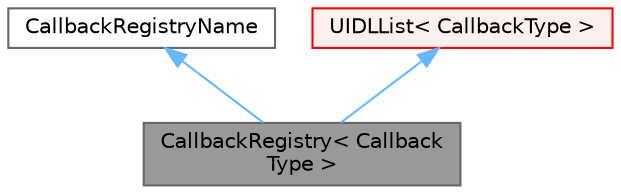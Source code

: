 digraph "CallbackRegistry&lt; CallbackType &gt;"
{
 // LATEX_PDF_SIZE
  bgcolor="transparent";
  edge [fontname=Helvetica,fontsize=10,labelfontname=Helvetica,labelfontsize=10];
  node [fontname=Helvetica,fontsize=10,shape=box,height=0.2,width=0.4];
  Node1 [id="Node000001",label="CallbackRegistry\< Callback\lType \>",height=0.2,width=0.4,color="gray40", fillcolor="grey60", style="filled", fontcolor="black",tooltip="Base class with which callbacks are registered."];
  Node2 -> Node1 [id="edge1_Node000001_Node000002",dir="back",color="steelblue1",style="solid",tooltip=" "];
  Node2 [id="Node000002",label="CallbackRegistryName",height=0.2,width=0.4,color="gray40", fillcolor="white", style="filled",tooltip=" "];
  Node3 -> Node1 [id="edge2_Node000001_Node000003",dir="back",color="steelblue1",style="solid",tooltip=" "];
  Node3 [id="Node000003",label="UIDLList\< CallbackType \>",height=0.2,width=0.4,color="red", fillcolor="#FFF0F0", style="filled",URL="$classFoam_1_1UILList.html",tooltip="Template class for intrusive linked lists."];
}
